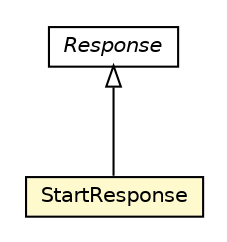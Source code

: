 #!/usr/local/bin/dot
#
# Class diagram 
# Generated by UMLGraph version 5.1 (http://www.umlgraph.org/)
#

digraph G {
	edge [fontname="Helvetica",fontsize=10,labelfontname="Helvetica",labelfontsize=10];
	node [fontname="Helvetica",fontsize=10,shape=plaintext];
	nodesep=0.25;
	ranksep=0.5;
	// edu.proz.checkers.infrastructure.Response
	c1114 [label=<<table title="edu.proz.checkers.infrastructure.Response" border="0" cellborder="1" cellspacing="0" cellpadding="2" port="p" href="./Response.html">
		<tr><td><table border="0" cellspacing="0" cellpadding="1">
<tr><td align="center" balign="center"><font face="Helvetica-Oblique"> Response </font></td></tr>
		</table></td></tr>
		</table>>, fontname="Helvetica", fontcolor="black", fontsize=10.0];
	// edu.proz.checkers.infrastructure.StartResponse
	c1116 [label=<<table title="edu.proz.checkers.infrastructure.StartResponse" border="0" cellborder="1" cellspacing="0" cellpadding="2" port="p" bgcolor="lemonChiffon" href="./StartResponse.html">
		<tr><td><table border="0" cellspacing="0" cellpadding="1">
<tr><td align="center" balign="center"> StartResponse </td></tr>
		</table></td></tr>
		</table>>, fontname="Helvetica", fontcolor="black", fontsize=10.0];
	//edu.proz.checkers.infrastructure.StartResponse extends edu.proz.checkers.infrastructure.Response
	c1114:p -> c1116:p [dir=back,arrowtail=empty];
}

